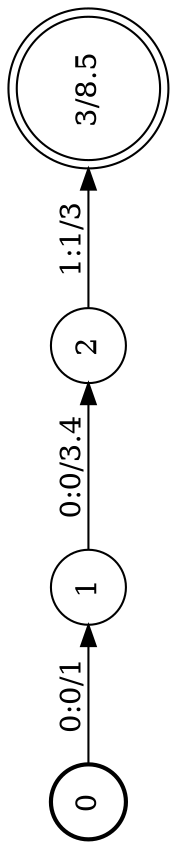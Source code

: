 digraph FST {
rankdir = LR;
size = "8.5,11";
center = 1;
orientation = Landscape;
ranksep = "0.4";
nodesep = "0.25";
0 [label = "0", shape = circle, style = bold, fontsize = 14]
	0 -> 1 [label = "0:0/1", fontsize = 14];
1 [label = "1", shape = circle, style = solid, fontsize = 14]
	1 -> 2 [label = "0:0/3.4", fontsize = 14];
2 [label = "2", shape = circle, style = solid, fontsize = 14]
	2 -> 3 [label = "1:1/3", fontsize = 14];
3 [label = "3/8.5", shape = doublecircle, style = solid, fontsize = 14]
}
